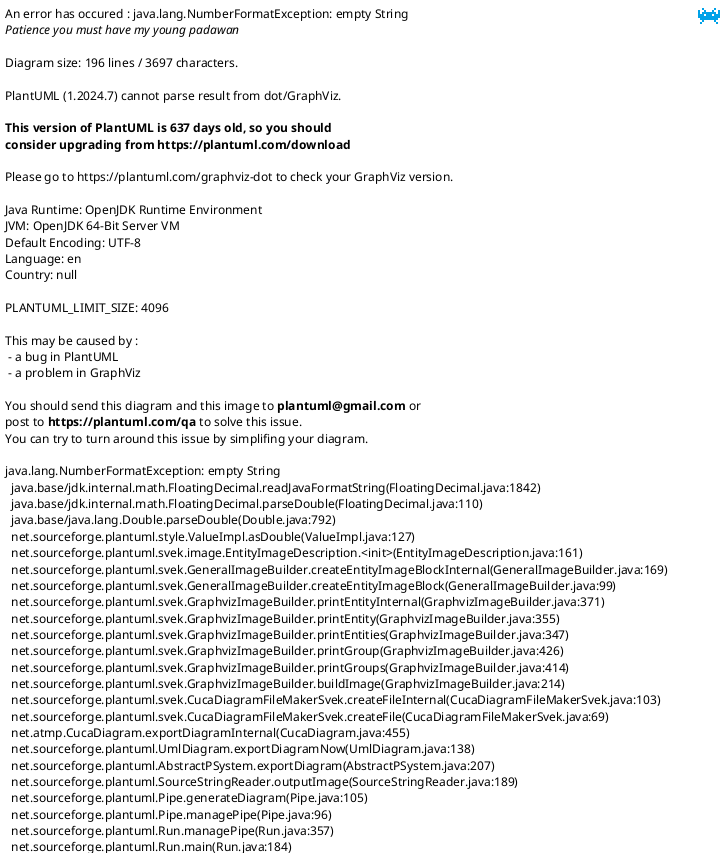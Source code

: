 @startuml
!theme plain

<style>
title {
  FontSize 20
  FontColor #333333
}
frame {
  BackgroundColor #E3F2FD
  BorderColor #1565C0
  FontName Arial
}
component {
    BackgroundColor #FFFFFF
    BorderColor #1565C0
    FontColor #1A237E
    roundCorner 15
    shadowing true
}
</style>

title Estructura de Componentes - Dashboard Clínico

frame "Dashboard Clínico (Veterinario/Asistente)" {
  component "**Agenda y Citas**\n----\nVisualización y gestión de la agenda diaria." as Agenda
  component "**Gestión de Pacientes**\n----\nBúsqueda y administración de clientes y mascotas." as Pacientes
  component "**Historial Clínico**\n----\nConsulta detallada del historial de una mascota." as Historial
  component "**Registro de Consulta**\n----\nFormulario para registrar una nueva atención clínica." as Consulta
  component "**Registro de Pagos**\n----\nGestión de pagos y generación de comprobantes." as Pagos
  component "**Emisión de Reportes**\n----\nGeneración de informes para referencias." as Reportes

  Agenda -- Pacientes
  Pacientes -- Historial
  Historial -- Consulta
  Consulta -- Pagos
  Historial -- Reportes
}

note right of Historial
  Incluye widget de estado de vacunas
  y resumen de datos vitales.
end note

note bottom of Reportes
  Permite exportar en JSON/CSV o PDF.
  Presenta una vista de doble panel para
  redactar el informe mientras se consulta
  el historial.
end note
@enduml